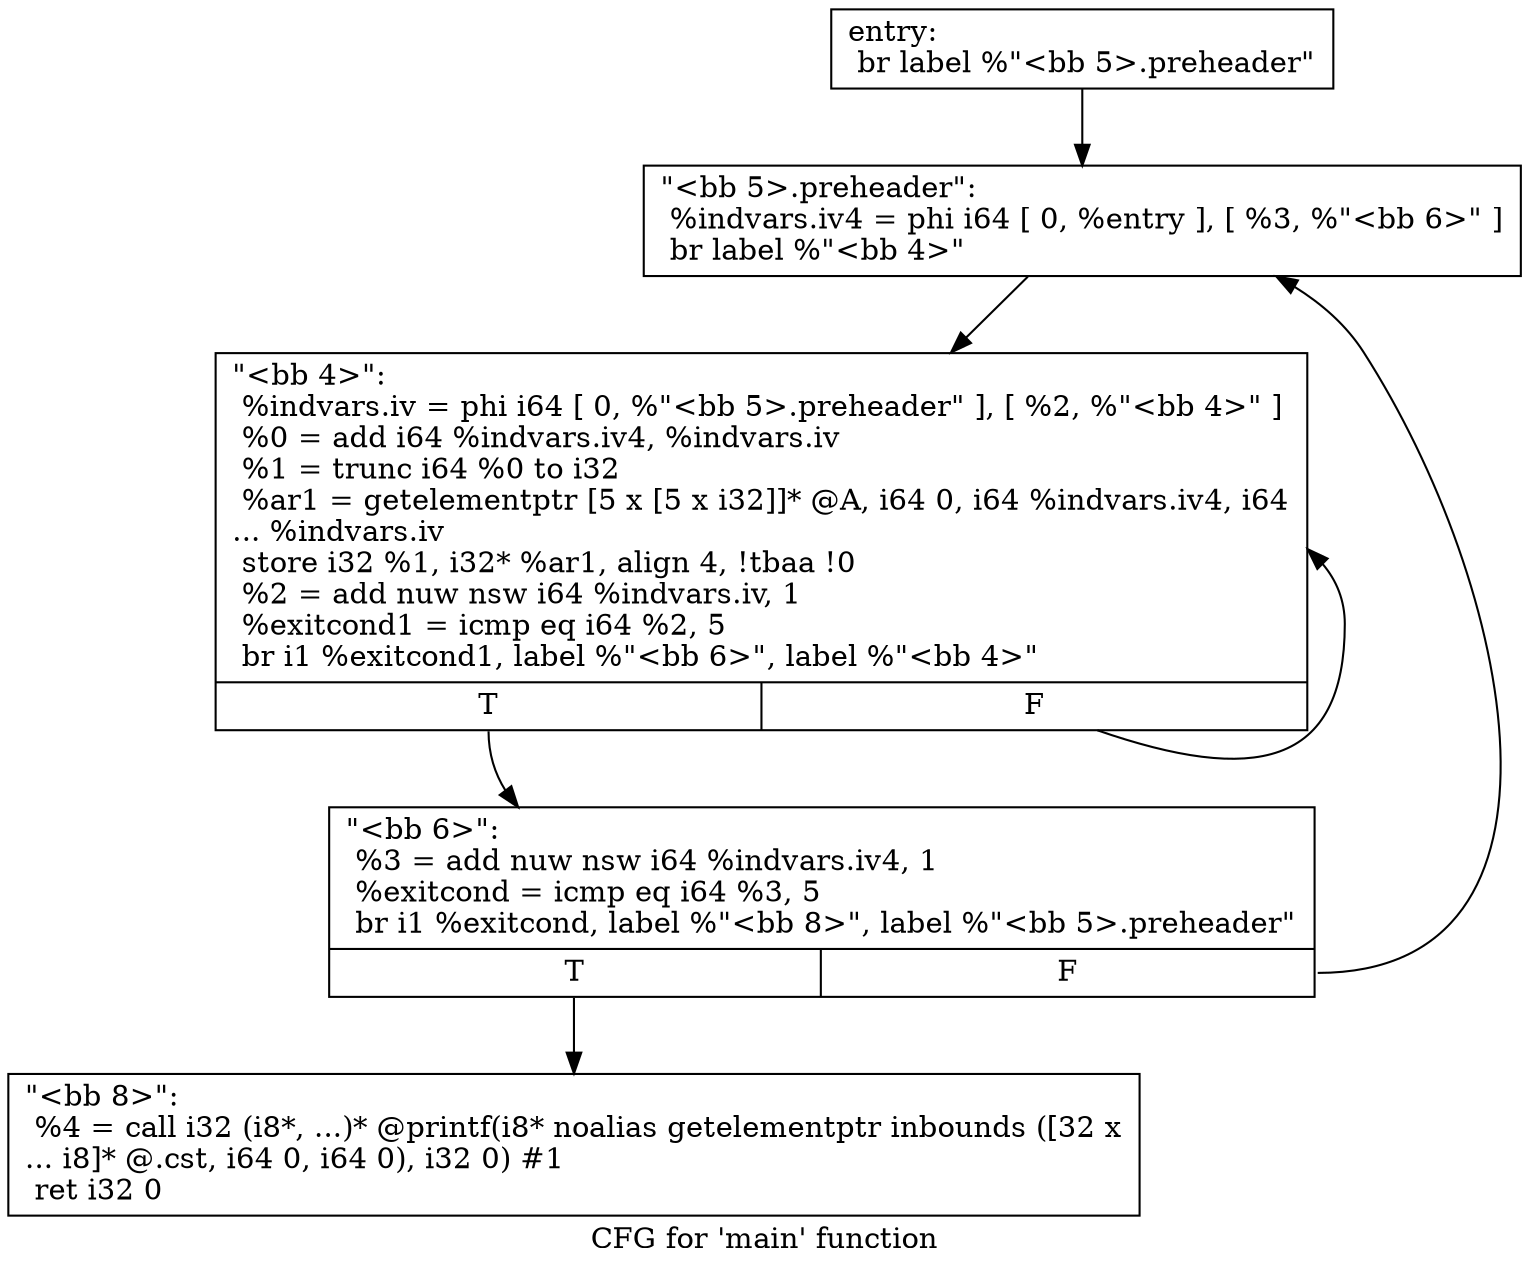 digraph "CFG for 'main' function" {
	label="CFG for 'main' function";

	Node0x7f20c0 [shape=record,label="{entry:\l  br label %\"\<bb 5\>.preheader\"\l}"];
	Node0x7f20c0 -> Node0x7ff090;
	Node0x7ff1a0 [shape=record,label="{\"\<bb 4\>\":                                         \l  %indvars.iv = phi i64 [ 0, %\"\<bb 5\>.preheader\" ], [ %2, %\"\<bb 4\>\" ]\l  %0 = add i64 %indvars.iv4, %indvars.iv\l  %1 = trunc i64 %0 to i32\l  %ar1 = getelementptr [5 x [5 x i32]]* @A, i64 0, i64 %indvars.iv4, i64\l... %indvars.iv\l  store i32 %1, i32* %ar1, align 4, !tbaa !0\l  %2 = add nuw nsw i64 %indvars.iv, 1\l  %exitcond1 = icmp eq i64 %2, 5\l  br i1 %exitcond1, label %\"\<bb 6\>\", label %\"\<bb 4\>\"\l|{<s0>T|<s1>F}}"];
	Node0x7ff1a0:s0 -> Node0x802be0;
	Node0x7ff1a0:s1 -> Node0x7ff1a0;
	Node0x802be0 [shape=record,label="{\"\<bb 6\>\":                                         \l  %3 = add nuw nsw i64 %indvars.iv4, 1\l  %exitcond = icmp eq i64 %3, 5\l  br i1 %exitcond, label %\"\<bb 8\>\", label %\"\<bb 5\>.preheader\"\l|{<s0>T|<s1>F}}"];
	Node0x802be0:s0 -> Node0x802e40;
	Node0x802be0:s1 -> Node0x7ff090;
	Node0x7ff090 [shape=record,label="{\"\<bb 5\>.preheader\":                               \l  %indvars.iv4 = phi i64 [ 0, %entry ], [ %3, %\"\<bb 6\>\" ]\l  br label %\"\<bb 4\>\"\l}"];
	Node0x7ff090 -> Node0x7ff1a0;
	Node0x802e40 [shape=record,label="{\"\<bb 8\>\":                                         \l  %4 = call i32 (i8*, ...)* @printf(i8* noalias getelementptr inbounds ([32 x\l... i8]* @.cst, i64 0, i64 0), i32 0) #1\l  ret i32 0\l}"];
}
